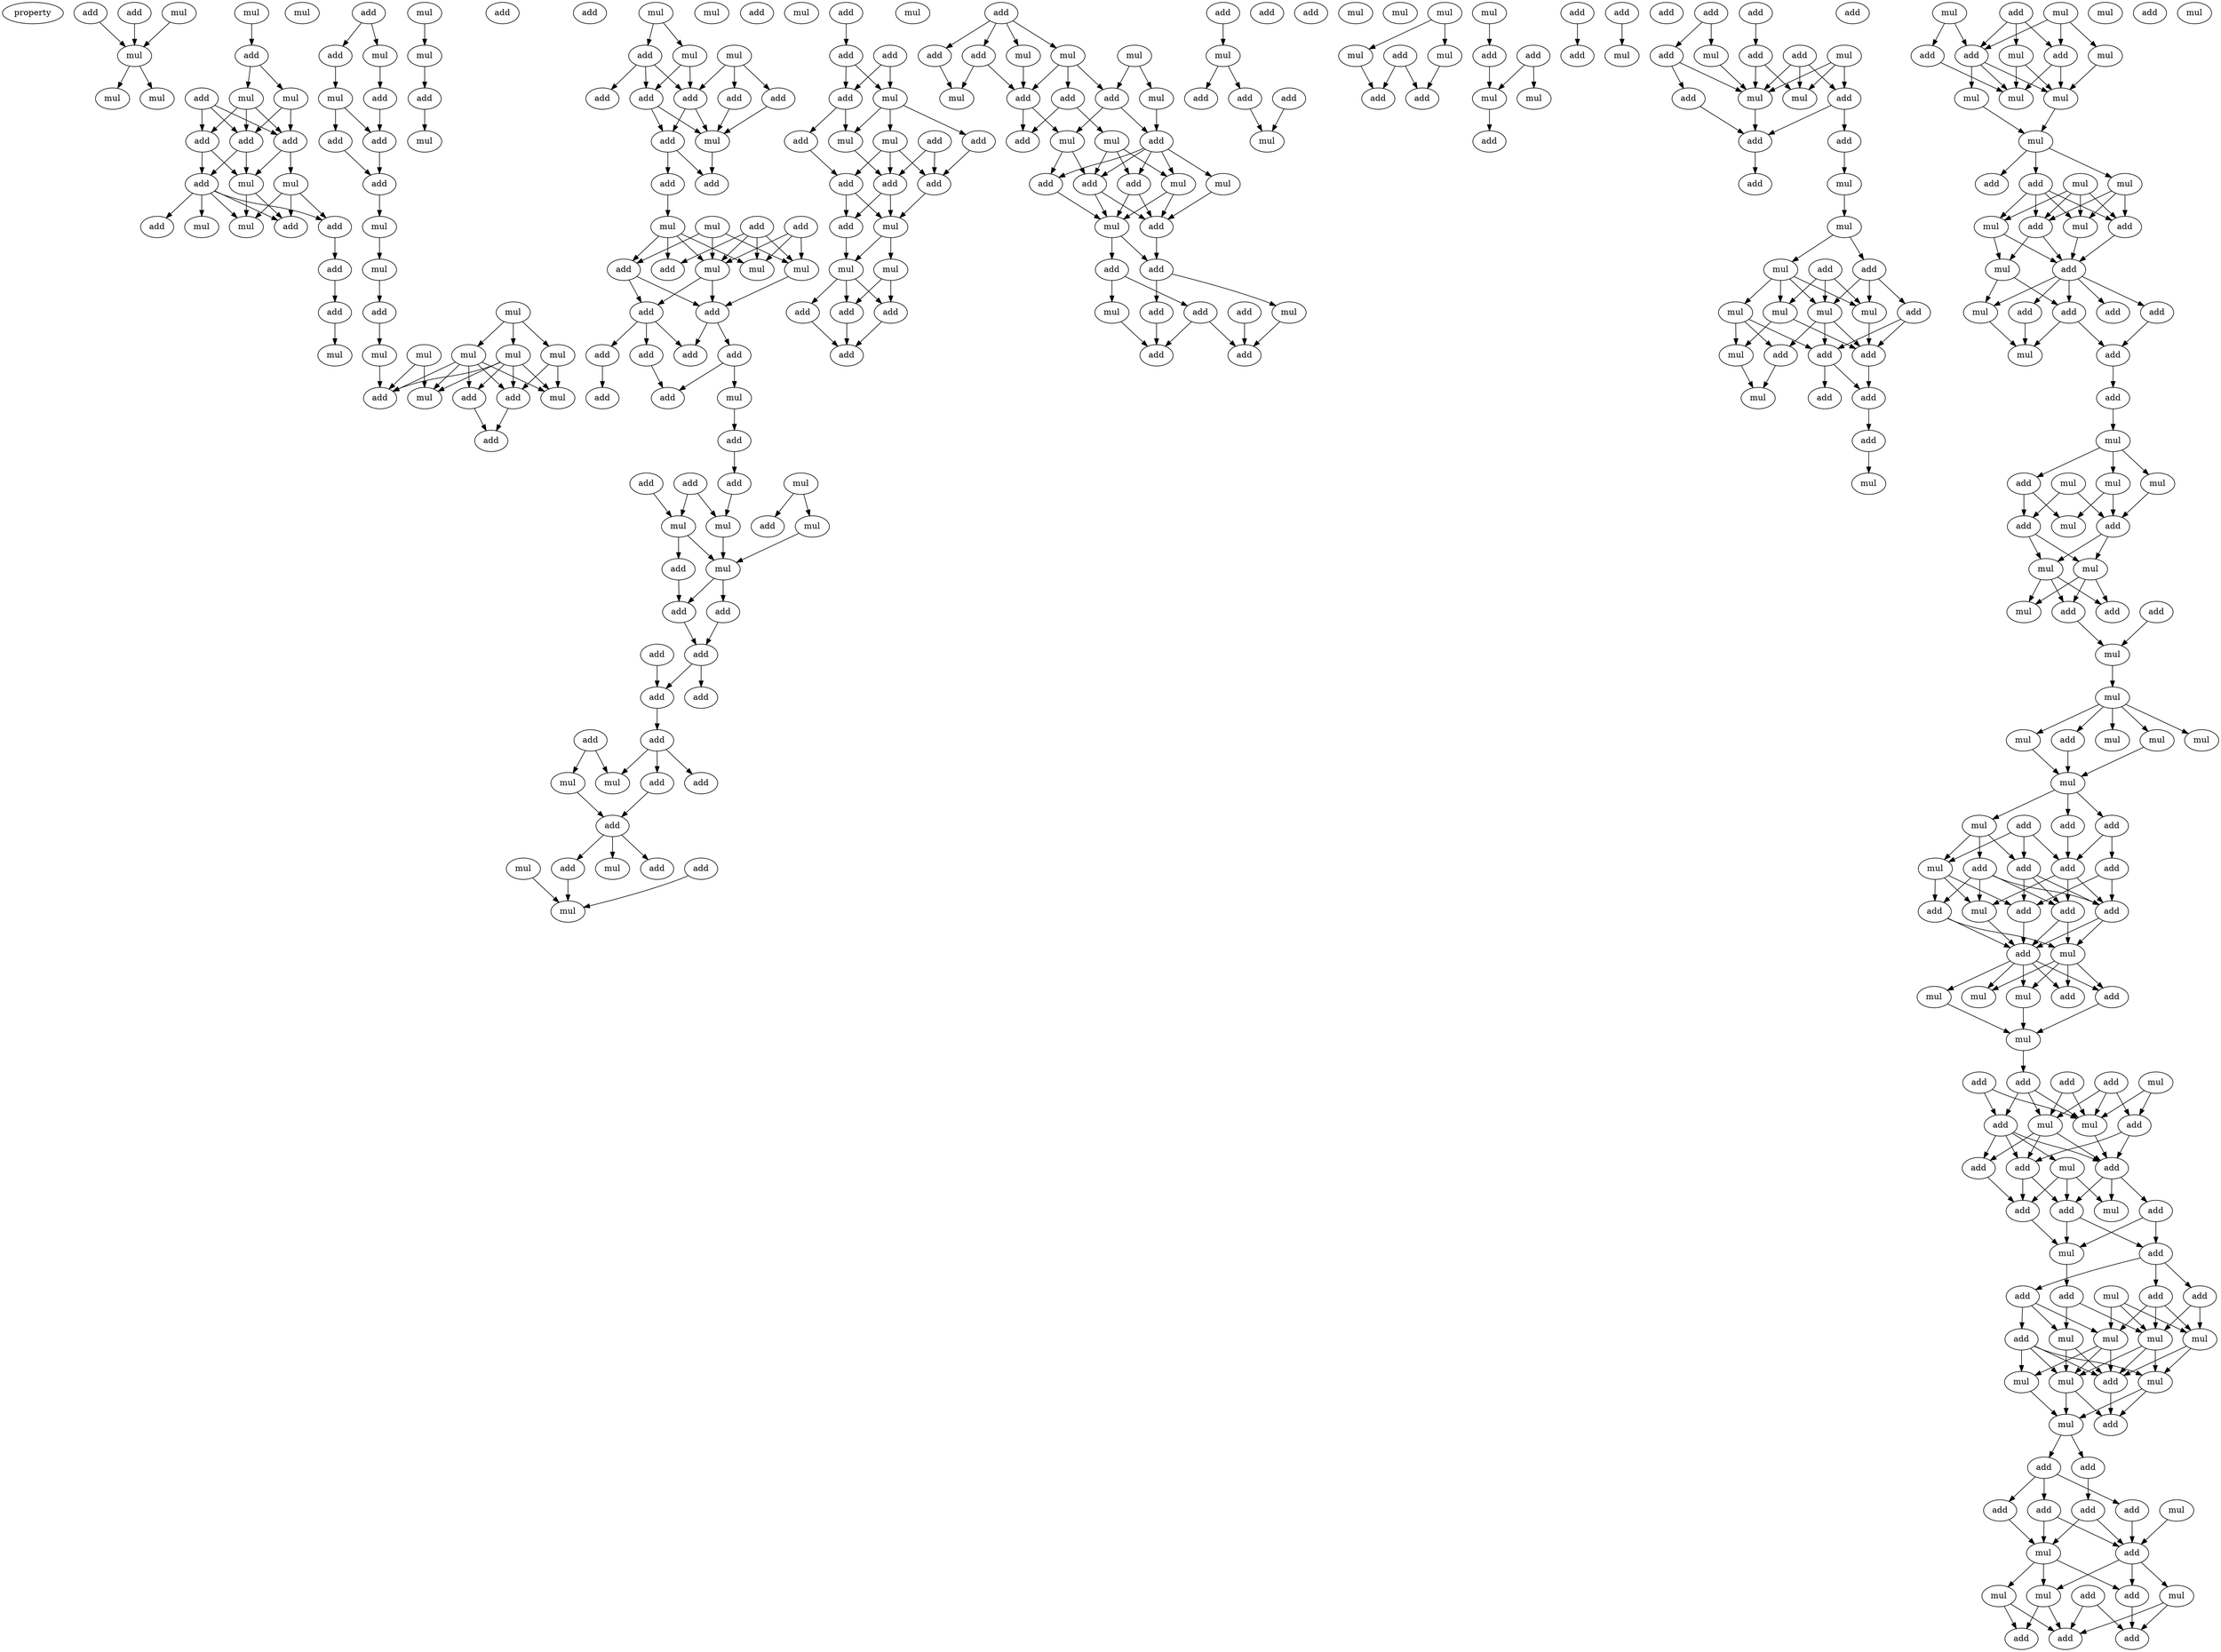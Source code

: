 digraph {
    node [fontcolor=black]
    property [mul=2,lf=1.2]
    0 [ label = add ];
    1 [ label = add ];
    2 [ label = mul ];
    3 [ label = mul ];
    4 [ label = mul ];
    5 [ label = mul ];
    6 [ label = mul ];
    7 [ label = add ];
    8 [ label = add ];
    9 [ label = mul ];
    10 [ label = mul ];
    11 [ label = add ];
    12 [ label = add ];
    13 [ label = add ];
    14 [ label = add ];
    15 [ label = mul ];
    16 [ label = mul ];
    17 [ label = add ];
    18 [ label = mul ];
    19 [ label = add ];
    20 [ label = mul ];
    21 [ label = add ];
    22 [ label = add ];
    23 [ label = add ];
    24 [ label = mul ];
    25 [ label = mul ];
    26 [ label = add ];
    27 [ label = add ];
    28 [ label = mul ];
    29 [ label = mul ];
    30 [ label = add ];
    31 [ label = mul ];
    32 [ label = mul ];
    33 [ label = add ];
    34 [ label = add ];
    35 [ label = add ];
    36 [ label = mul ];
    37 [ label = add ];
    38 [ label = mul ];
    39 [ label = mul ];
    40 [ label = add ];
    41 [ label = mul ];
    42 [ label = add ];
    43 [ label = mul ];
    44 [ label = mul ];
    45 [ label = mul ];
    46 [ label = mul ];
    47 [ label = mul ];
    48 [ label = add ];
    49 [ label = mul ];
    50 [ label = mul ];
    51 [ label = add ];
    52 [ label = add ];
    53 [ label = add ];
    54 [ label = add ];
    55 [ label = mul ];
    56 [ label = mul ];
    57 [ label = add ];
    58 [ label = mul ];
    59 [ label = mul ];
    60 [ label = add ];
    61 [ label = add ];
    62 [ label = add ];
    63 [ label = add ];
    64 [ label = add ];
    65 [ label = add ];
    66 [ label = mul ];
    67 [ label = add ];
    68 [ label = add ];
    69 [ label = add ];
    70 [ label = mul ];
    71 [ label = add ];
    72 [ label = mul ];
    73 [ label = add ];
    74 [ label = mul ];
    75 [ label = mul ];
    76 [ label = add ];
    77 [ label = mul ];
    78 [ label = add ];
    79 [ label = add ];
    80 [ label = add ];
    81 [ label = add ];
    82 [ label = add ];
    83 [ label = add ];
    84 [ label = mul ];
    85 [ label = add ];
    86 [ label = add ];
    87 [ label = add ];
    88 [ label = add ];
    89 [ label = add ];
    90 [ label = mul ];
    91 [ label = add ];
    92 [ label = mul ];
    93 [ label = mul ];
    94 [ label = mul ];
    95 [ label = add ];
    96 [ label = add ];
    97 [ label = mul ];
    98 [ label = add ];
    99 [ label = add ];
    100 [ label = add ];
    101 [ label = mul ];
    102 [ label = add ];
    103 [ label = add ];
    104 [ label = add ];
    105 [ label = add ];
    106 [ label = add ];
    107 [ label = add ];
    108 [ label = add ];
    109 [ label = add ];
    110 [ label = mul ];
    111 [ label = mul ];
    112 [ label = add ];
    113 [ label = add ];
    114 [ label = mul ];
    115 [ label = add ];
    116 [ label = mul ];
    117 [ label = add ];
    118 [ label = mul ];
    119 [ label = add ];
    120 [ label = add ];
    121 [ label = add ];
    122 [ label = mul ];
    123 [ label = add ];
    124 [ label = mul ];
    125 [ label = add ];
    126 [ label = mul ];
    127 [ label = add ];
    128 [ label = add ];
    129 [ label = add ];
    130 [ label = add ];
    131 [ label = add ];
    132 [ label = mul ];
    133 [ label = mul ];
    134 [ label = add ];
    135 [ label = mul ];
    136 [ label = mul ];
    137 [ label = add ];
    138 [ label = add ];
    139 [ label = add ];
    140 [ label = add ];
    141 [ label = add ];
    142 [ label = add ];
    143 [ label = add ];
    144 [ label = mul ];
    145 [ label = mul ];
    146 [ label = mul ];
    147 [ label = add ];
    148 [ label = add ];
    149 [ label = mul ];
    150 [ label = mul ];
    151 [ label = add ];
    152 [ label = mul ];
    153 [ label = mul ];
    154 [ label = add ];
    155 [ label = add ];
    156 [ label = mul ];
    157 [ label = mul ];
    158 [ label = add ];
    159 [ label = add ];
    160 [ label = add ];
    161 [ label = mul ];
    162 [ label = add ];
    163 [ label = add ];
    164 [ label = add ];
    165 [ label = add ];
    166 [ label = mul ];
    167 [ label = add ];
    168 [ label = add ];
    169 [ label = mul ];
    170 [ label = add ];
    171 [ label = add ];
    172 [ label = add ];
    173 [ label = mul ];
    174 [ label = add ];
    175 [ label = add ];
    176 [ label = add ];
    177 [ label = add ];
    178 [ label = add ];
    179 [ label = mul ];
    180 [ label = mul ];
    181 [ label = mul ];
    182 [ label = mul ];
    183 [ label = mul ];
    184 [ label = add ];
    185 [ label = mul ];
    186 [ label = add ];
    187 [ label = mul ];
    188 [ label = add ];
    189 [ label = add ];
    190 [ label = add ];
    191 [ label = mul ];
    192 [ label = mul ];
    193 [ label = add ];
    194 [ label = add ];
    195 [ label = add ];
    196 [ label = mul ];
    197 [ label = add ];
    198 [ label = add ];
    199 [ label = add ];
    200 [ label = add ];
    201 [ label = add ];
    202 [ label = add ];
    203 [ label = mul ];
    204 [ label = add ];
    205 [ label = mul ];
    206 [ label = add ];
    207 [ label = mul ];
    208 [ label = mul ];
    209 [ label = add ];
    210 [ label = add ];
    211 [ label = add ];
    212 [ label = mul ];
    213 [ label = add ];
    214 [ label = add ];
    215 [ label = mul ];
    216 [ label = mul ];
    217 [ label = add ];
    218 [ label = add ];
    219 [ label = mul ];
    220 [ label = add ];
    221 [ label = mul ];
    222 [ label = mul ];
    223 [ label = mul ];
    224 [ label = add ];
    225 [ label = add ];
    226 [ label = add ];
    227 [ label = mul ];
    228 [ label = add ];
    229 [ label = add ];
    230 [ label = mul ];
    231 [ label = add ];
    232 [ label = add ];
    233 [ label = mul ];
    234 [ label = mul ];
    235 [ label = mul ];
    236 [ label = mul ];
    237 [ label = add ];
    238 [ label = add ];
    239 [ label = mul ];
    240 [ label = add ];
    241 [ label = mul ];
    242 [ label = mul ];
    243 [ label = mul ];
    244 [ label = mul ];
    245 [ label = add ];
    246 [ label = mul ];
    247 [ label = add ];
    248 [ label = mul ];
    249 [ label = add ];
    250 [ label = mul ];
    251 [ label = add ];
    252 [ label = mul ];
    253 [ label = add ];
    254 [ label = mul ];
    255 [ label = mul ];
    256 [ label = add ];
    257 [ label = add ];
    258 [ label = add ];
    259 [ label = add ];
    260 [ label = add ];
    261 [ label = mul ];
    262 [ label = add ];
    263 [ label = mul ];
    264 [ label = mul ];
    265 [ label = add ];
    266 [ label = mul ];
    267 [ label = mul ];
    268 [ label = mul ];
    269 [ label = add ];
    270 [ label = add ];
    271 [ label = add ];
    272 [ label = mul ];
    273 [ label = mul ];
    274 [ label = mul ];
    275 [ label = mul ];
    276 [ label = add ];
    277 [ label = add ];
    278 [ label = mul ];
    279 [ label = add ];
    280 [ label = mul ];
    281 [ label = mul ];
    282 [ label = mul ];
    283 [ label = add ];
    284 [ label = mul ];
    285 [ label = mul ];
    286 [ label = mul ];
    287 [ label = mul ];
    288 [ label = add ];
    289 [ label = add ];
    290 [ label = add ];
    291 [ label = mul ];
    292 [ label = add ];
    293 [ label = add ];
    294 [ label = add ];
    295 [ label = mul ];
    296 [ label = add ];
    297 [ label = add ];
    298 [ label = add ];
    299 [ label = add ];
    300 [ label = add ];
    301 [ label = mul ];
    302 [ label = mul ];
    303 [ label = add ];
    304 [ label = add ];
    305 [ label = mul ];
    306 [ label = mul ];
    307 [ label = mul ];
    308 [ label = add ];
    309 [ label = mul ];
    310 [ label = add ];
    311 [ label = mul ];
    312 [ label = add ];
    313 [ label = add ];
    314 [ label = add ];
    315 [ label = mul ];
    316 [ label = add ];
    317 [ label = add ];
    318 [ label = mul ];
    319 [ label = add ];
    320 [ label = add ];
    321 [ label = add ];
    322 [ label = mul ];
    323 [ label = add ];
    324 [ label = add ];
    325 [ label = add ];
    326 [ label = mul ];
    327 [ label = add ];
    328 [ label = mul ];
    329 [ label = add ];
    330 [ label = add ];
    331 [ label = add ];
    332 [ label = add ];
    333 [ label = mul ];
    334 [ label = mul ];
    335 [ label = mul ];
    336 [ label = add ];
    337 [ label = mul ];
    338 [ label = mul ];
    339 [ label = mul ];
    340 [ label = add ];
    341 [ label = mul ];
    342 [ label = mul ];
    343 [ label = mul ];
    344 [ label = add ];
    345 [ label = add ];
    346 [ label = add ];
    347 [ label = add ];
    348 [ label = add ];
    349 [ label = mul ];
    350 [ label = add ];
    351 [ label = add ];
    352 [ label = mul ];
    353 [ label = add ];
    354 [ label = add ];
    355 [ label = mul ];
    356 [ label = add ];
    357 [ label = mul ];
    358 [ label = mul ];
    359 [ label = add ];
    360 [ label = add ];
    361 [ label = add ];
    0 -> 3 [ name = 0 ];
    1 -> 3 [ name = 1 ];
    2 -> 3 [ name = 2 ];
    3 -> 4 [ name = 3 ];
    3 -> 6 [ name = 4 ];
    5 -> 7 [ name = 5 ];
    7 -> 9 [ name = 6 ];
    7 -> 10 [ name = 7 ];
    8 -> 11 [ name = 8 ];
    8 -> 12 [ name = 9 ];
    8 -> 13 [ name = 10 ];
    9 -> 11 [ name = 11 ];
    9 -> 12 [ name = 12 ];
    10 -> 11 [ name = 13 ];
    10 -> 12 [ name = 14 ];
    10 -> 13 [ name = 15 ];
    11 -> 15 [ name = 16 ];
    11 -> 16 [ name = 17 ];
    12 -> 14 [ name = 18 ];
    12 -> 16 [ name = 19 ];
    13 -> 14 [ name = 20 ];
    13 -> 16 [ name = 21 ];
    14 -> 17 [ name = 22 ];
    14 -> 18 [ name = 23 ];
    14 -> 19 [ name = 24 ];
    14 -> 20 [ name = 25 ];
    14 -> 21 [ name = 26 ];
    15 -> 17 [ name = 27 ];
    15 -> 20 [ name = 28 ];
    15 -> 21 [ name = 29 ];
    16 -> 20 [ name = 30 ];
    16 -> 21 [ name = 31 ];
    17 -> 22 [ name = 32 ];
    22 -> 23 [ name = 33 ];
    23 -> 25 [ name = 34 ];
    26 -> 27 [ name = 35 ];
    26 -> 28 [ name = 36 ];
    27 -> 31 [ name = 37 ];
    28 -> 30 [ name = 38 ];
    29 -> 32 [ name = 39 ];
    30 -> 35 [ name = 40 ];
    31 -> 33 [ name = 41 ];
    31 -> 35 [ name = 42 ];
    32 -> 34 [ name = 43 ];
    33 -> 37 [ name = 44 ];
    34 -> 36 [ name = 45 ];
    35 -> 37 [ name = 46 ];
    37 -> 38 [ name = 47 ];
    38 -> 39 [ name = 48 ];
    39 -> 42 [ name = 49 ];
    41 -> 43 [ name = 50 ];
    41 -> 44 [ name = 51 ];
    41 -> 46 [ name = 52 ];
    42 -> 47 [ name = 53 ];
    43 -> 50 [ name = 54 ];
    43 -> 52 [ name = 55 ];
    44 -> 48 [ name = 56 ];
    44 -> 49 [ name = 57 ];
    44 -> 50 [ name = 58 ];
    44 -> 51 [ name = 59 ];
    44 -> 52 [ name = 60 ];
    45 -> 49 [ name = 61 ];
    45 -> 51 [ name = 62 ];
    46 -> 48 [ name = 63 ];
    46 -> 49 [ name = 64 ];
    46 -> 50 [ name = 65 ];
    46 -> 51 [ name = 66 ];
    46 -> 52 [ name = 67 ];
    47 -> 51 [ name = 68 ];
    48 -> 54 [ name = 69 ];
    52 -> 54 [ name = 70 ];
    55 -> 57 [ name = 71 ];
    55 -> 58 [ name = 72 ];
    57 -> 61 [ name = 73 ];
    57 -> 63 [ name = 74 ];
    57 -> 64 [ name = 75 ];
    58 -> 61 [ name = 76 ];
    58 -> 64 [ name = 77 ];
    59 -> 60 [ name = 78 ];
    59 -> 61 [ name = 79 ];
    59 -> 62 [ name = 80 ];
    60 -> 66 [ name = 81 ];
    61 -> 65 [ name = 82 ];
    61 -> 66 [ name = 83 ];
    62 -> 66 [ name = 84 ];
    64 -> 65 [ name = 85 ];
    64 -> 66 [ name = 86 ];
    65 -> 67 [ name = 87 ];
    65 -> 68 [ name = 88 ];
    66 -> 68 [ name = 89 ];
    67 -> 72 [ name = 90 ];
    69 -> 74 [ name = 91 ];
    69 -> 75 [ name = 92 ];
    69 -> 77 [ name = 93 ];
    70 -> 73 [ name = 94 ];
    70 -> 75 [ name = 95 ];
    70 -> 77 [ name = 96 ];
    71 -> 74 [ name = 97 ];
    71 -> 75 [ name = 98 ];
    71 -> 76 [ name = 99 ];
    71 -> 77 [ name = 100 ];
    72 -> 73 [ name = 101 ];
    72 -> 74 [ name = 102 ];
    72 -> 75 [ name = 103 ];
    72 -> 76 [ name = 104 ];
    73 -> 78 [ name = 105 ];
    73 -> 79 [ name = 106 ];
    75 -> 78 [ name = 107 ];
    75 -> 79 [ name = 108 ];
    77 -> 78 [ name = 109 ];
    78 -> 80 [ name = 110 ];
    78 -> 81 [ name = 111 ];
    79 -> 80 [ name = 112 ];
    79 -> 82 [ name = 113 ];
    79 -> 83 [ name = 114 ];
    81 -> 84 [ name = 115 ];
    81 -> 85 [ name = 116 ];
    82 -> 85 [ name = 117 ];
    83 -> 86 [ name = 118 ];
    84 -> 87 [ name = 119 ];
    87 -> 88 [ name = 120 ];
    88 -> 93 [ name = 121 ];
    89 -> 94 [ name = 122 ];
    90 -> 92 [ name = 123 ];
    90 -> 95 [ name = 124 ];
    91 -> 93 [ name = 125 ];
    91 -> 94 [ name = 126 ];
    92 -> 97 [ name = 127 ];
    93 -> 97 [ name = 128 ];
    94 -> 96 [ name = 129 ];
    94 -> 97 [ name = 130 ];
    96 -> 99 [ name = 131 ];
    97 -> 99 [ name = 132 ];
    97 -> 100 [ name = 133 ];
    99 -> 102 [ name = 134 ];
    100 -> 102 [ name = 135 ];
    102 -> 104 [ name = 136 ];
    102 -> 105 [ name = 137 ];
    103 -> 104 [ name = 138 ];
    104 -> 106 [ name = 139 ];
    106 -> 108 [ name = 140 ];
    106 -> 109 [ name = 141 ];
    106 -> 111 [ name = 142 ];
    107 -> 110 [ name = 143 ];
    107 -> 111 [ name = 144 ];
    108 -> 112 [ name = 145 ];
    110 -> 112 [ name = 146 ];
    112 -> 114 [ name = 147 ];
    112 -> 115 [ name = 148 ];
    112 -> 117 [ name = 149 ];
    113 -> 118 [ name = 150 ];
    116 -> 118 [ name = 151 ];
    117 -> 118 [ name = 152 ];
    119 -> 121 [ name = 153 ];
    120 -> 122 [ name = 154 ];
    120 -> 123 [ name = 155 ];
    121 -> 122 [ name = 156 ];
    121 -> 123 [ name = 157 ];
    122 -> 124 [ name = 158 ];
    122 -> 125 [ name = 159 ];
    122 -> 126 [ name = 160 ];
    123 -> 126 [ name = 161 ];
    123 -> 127 [ name = 162 ];
    124 -> 129 [ name = 163 ];
    124 -> 130 [ name = 164 ];
    124 -> 131 [ name = 165 ];
    125 -> 131 [ name = 166 ];
    126 -> 129 [ name = 167 ];
    127 -> 130 [ name = 168 ];
    128 -> 129 [ name = 169 ];
    128 -> 131 [ name = 170 ];
    129 -> 132 [ name = 171 ];
    129 -> 134 [ name = 172 ];
    130 -> 132 [ name = 173 ];
    130 -> 134 [ name = 174 ];
    131 -> 132 [ name = 175 ];
    132 -> 135 [ name = 176 ];
    132 -> 136 [ name = 177 ];
    134 -> 135 [ name = 178 ];
    135 -> 137 [ name = 179 ];
    135 -> 138 [ name = 180 ];
    135 -> 139 [ name = 181 ];
    136 -> 137 [ name = 182 ];
    136 -> 139 [ name = 183 ];
    137 -> 140 [ name = 184 ];
    138 -> 140 [ name = 185 ];
    139 -> 140 [ name = 186 ];
    141 -> 142 [ name = 187 ];
    141 -> 143 [ name = 188 ];
    141 -> 144 [ name = 189 ];
    141 -> 145 [ name = 190 ];
    142 -> 149 [ name = 191 ];
    143 -> 148 [ name = 192 ];
    143 -> 149 [ name = 193 ];
    144 -> 148 [ name = 194 ];
    145 -> 147 [ name = 195 ];
    145 -> 148 [ name = 196 ];
    145 -> 151 [ name = 197 ];
    146 -> 147 [ name = 198 ];
    146 -> 150 [ name = 199 ];
    147 -> 153 [ name = 200 ];
    147 -> 155 [ name = 201 ];
    148 -> 153 [ name = 202 ];
    148 -> 154 [ name = 203 ];
    150 -> 155 [ name = 204 ];
    151 -> 152 [ name = 205 ];
    151 -> 154 [ name = 206 ];
    152 -> 156 [ name = 207 ];
    152 -> 158 [ name = 208 ];
    152 -> 159 [ name = 209 ];
    153 -> 159 [ name = 210 ];
    153 -> 160 [ name = 211 ];
    155 -> 156 [ name = 212 ];
    155 -> 157 [ name = 213 ];
    155 -> 158 [ name = 214 ];
    155 -> 159 [ name = 215 ];
    155 -> 160 [ name = 216 ];
    156 -> 161 [ name = 217 ];
    156 -> 162 [ name = 218 ];
    157 -> 162 [ name = 219 ];
    158 -> 161 [ name = 220 ];
    158 -> 162 [ name = 221 ];
    159 -> 161 [ name = 222 ];
    159 -> 162 [ name = 223 ];
    160 -> 161 [ name = 224 ];
    161 -> 163 [ name = 225 ];
    161 -> 164 [ name = 226 ];
    162 -> 164 [ name = 227 ];
    163 -> 166 [ name = 228 ];
    163 -> 168 [ name = 229 ];
    164 -> 165 [ name = 230 ];
    164 -> 169 [ name = 231 ];
    165 -> 171 [ name = 232 ];
    166 -> 171 [ name = 233 ];
    167 -> 170 [ name = 234 ];
    168 -> 170 [ name = 235 ];
    168 -> 171 [ name = 236 ];
    169 -> 170 [ name = 237 ];
    172 -> 173 [ name = 238 ];
    173 -> 174 [ name = 239 ];
    173 -> 175 [ name = 240 ];
    175 -> 179 [ name = 241 ];
    178 -> 179 [ name = 242 ];
    182 -> 183 [ name = 243 ];
    182 -> 185 [ name = 244 ];
    183 -> 186 [ name = 245 ];
    184 -> 186 [ name = 246 ];
    184 -> 188 [ name = 247 ];
    185 -> 188 [ name = 248 ];
    187 -> 189 [ name = 249 ];
    189 -> 191 [ name = 250 ];
    190 -> 191 [ name = 251 ];
    190 -> 192 [ name = 252 ];
    191 -> 193 [ name = 253 ];
    194 -> 197 [ name = 254 ];
    195 -> 196 [ name = 255 ];
    199 -> 202 [ name = 256 ];
    199 -> 203 [ name = 257 ];
    200 -> 201 [ name = 258 ];
    201 -> 207 [ name = 259 ];
    201 -> 208 [ name = 260 ];
    202 -> 206 [ name = 261 ];
    202 -> 207 [ name = 262 ];
    203 -> 207 [ name = 263 ];
    204 -> 207 [ name = 264 ];
    204 -> 208 [ name = 265 ];
    204 -> 209 [ name = 266 ];
    205 -> 207 [ name = 267 ];
    205 -> 208 [ name = 268 ];
    205 -> 209 [ name = 269 ];
    206 -> 211 [ name = 270 ];
    207 -> 211 [ name = 271 ];
    209 -> 210 [ name = 272 ];
    209 -> 211 [ name = 273 ];
    210 -> 212 [ name = 274 ];
    211 -> 214 [ name = 275 ];
    212 -> 215 [ name = 276 ];
    215 -> 216 [ name = 277 ];
    215 -> 217 [ name = 278 ];
    216 -> 219 [ name = 279 ];
    216 -> 221 [ name = 280 ];
    216 -> 222 [ name = 281 ];
    216 -> 223 [ name = 282 ];
    217 -> 219 [ name = 283 ];
    217 -> 220 [ name = 284 ];
    217 -> 223 [ name = 285 ];
    218 -> 219 [ name = 286 ];
    218 -> 221 [ name = 287 ];
    218 -> 223 [ name = 288 ];
    219 -> 224 [ name = 289 ];
    219 -> 225 [ name = 290 ];
    219 -> 226 [ name = 291 ];
    220 -> 224 [ name = 292 ];
    220 -> 225 [ name = 293 ];
    221 -> 224 [ name = 294 ];
    221 -> 227 [ name = 295 ];
    222 -> 225 [ name = 296 ];
    222 -> 226 [ name = 297 ];
    222 -> 227 [ name = 298 ];
    223 -> 224 [ name = 299 ];
    224 -> 229 [ name = 300 ];
    225 -> 228 [ name = 301 ];
    225 -> 229 [ name = 302 ];
    226 -> 230 [ name = 303 ];
    227 -> 230 [ name = 304 ];
    229 -> 231 [ name = 305 ];
    231 -> 233 [ name = 306 ];
    232 -> 237 [ name = 307 ];
    232 -> 239 [ name = 308 ];
    232 -> 240 [ name = 309 ];
    234 -> 236 [ name = 310 ];
    234 -> 237 [ name = 311 ];
    234 -> 240 [ name = 312 ];
    235 -> 238 [ name = 313 ];
    235 -> 240 [ name = 314 ];
    236 -> 241 [ name = 315 ];
    237 -> 241 [ name = 316 ];
    237 -> 242 [ name = 317 ];
    238 -> 242 [ name = 318 ];
    239 -> 241 [ name = 319 ];
    239 -> 242 [ name = 320 ];
    240 -> 241 [ name = 321 ];
    240 -> 242 [ name = 322 ];
    240 -> 243 [ name = 323 ];
    241 -> 244 [ name = 324 ];
    243 -> 244 [ name = 325 ];
    244 -> 245 [ name = 326 ];
    244 -> 246 [ name = 327 ];
    244 -> 247 [ name = 328 ];
    246 -> 249 [ name = 329 ];
    246 -> 251 [ name = 330 ];
    246 -> 252 [ name = 331 ];
    247 -> 249 [ name = 332 ];
    247 -> 250 [ name = 333 ];
    247 -> 251 [ name = 334 ];
    247 -> 252 [ name = 335 ];
    248 -> 249 [ name = 336 ];
    248 -> 250 [ name = 337 ];
    248 -> 251 [ name = 338 ];
    248 -> 252 [ name = 339 ];
    249 -> 253 [ name = 340 ];
    249 -> 254 [ name = 341 ];
    250 -> 253 [ name = 342 ];
    250 -> 254 [ name = 343 ];
    251 -> 253 [ name = 344 ];
    252 -> 253 [ name = 345 ];
    253 -> 255 [ name = 346 ];
    253 -> 256 [ name = 347 ];
    253 -> 257 [ name = 348 ];
    253 -> 258 [ name = 349 ];
    253 -> 259 [ name = 350 ];
    254 -> 255 [ name = 351 ];
    254 -> 256 [ name = 352 ];
    255 -> 261 [ name = 353 ];
    256 -> 260 [ name = 354 ];
    256 -> 261 [ name = 355 ];
    257 -> 261 [ name = 356 ];
    259 -> 260 [ name = 357 ];
    260 -> 262 [ name = 358 ];
    262 -> 264 [ name = 359 ];
    264 -> 265 [ name = 360 ];
    264 -> 266 [ name = 361 ];
    264 -> 268 [ name = 362 ];
    265 -> 270 [ name = 363 ];
    265 -> 272 [ name = 364 ];
    266 -> 271 [ name = 365 ];
    267 -> 270 [ name = 366 ];
    267 -> 271 [ name = 367 ];
    268 -> 271 [ name = 368 ];
    268 -> 272 [ name = 369 ];
    270 -> 273 [ name = 370 ];
    270 -> 274 [ name = 371 ];
    271 -> 273 [ name = 372 ];
    271 -> 274 [ name = 373 ];
    273 -> 275 [ name = 374 ];
    273 -> 276 [ name = 375 ];
    273 -> 279 [ name = 376 ];
    274 -> 275 [ name = 377 ];
    274 -> 276 [ name = 378 ];
    274 -> 279 [ name = 379 ];
    276 -> 280 [ name = 380 ];
    277 -> 280 [ name = 381 ];
    280 -> 281 [ name = 382 ];
    281 -> 282 [ name = 383 ];
    281 -> 283 [ name = 384 ];
    281 -> 284 [ name = 385 ];
    281 -> 285 [ name = 386 ];
    281 -> 286 [ name = 387 ];
    282 -> 287 [ name = 388 ];
    283 -> 287 [ name = 389 ];
    285 -> 287 [ name = 390 ];
    287 -> 289 [ name = 391 ];
    287 -> 290 [ name = 392 ];
    287 -> 291 [ name = 393 ];
    288 -> 292 [ name = 394 ];
    288 -> 293 [ name = 395 ];
    288 -> 295 [ name = 396 ];
    289 -> 292 [ name = 397 ];
    289 -> 294 [ name = 398 ];
    290 -> 292 [ name = 399 ];
    291 -> 293 [ name = 400 ];
    291 -> 295 [ name = 401 ];
    291 -> 296 [ name = 402 ];
    292 -> 297 [ name = 403 ];
    292 -> 299 [ name = 404 ];
    292 -> 301 [ name = 405 ];
    293 -> 297 [ name = 406 ];
    293 -> 299 [ name = 407 ];
    293 -> 300 [ name = 408 ];
    294 -> 297 [ name = 409 ];
    294 -> 300 [ name = 410 ];
    295 -> 298 [ name = 411 ];
    295 -> 300 [ name = 412 ];
    295 -> 301 [ name = 413 ];
    296 -> 297 [ name = 414 ];
    296 -> 298 [ name = 415 ];
    296 -> 299 [ name = 416 ];
    296 -> 301 [ name = 417 ];
    297 -> 302 [ name = 418 ];
    297 -> 303 [ name = 419 ];
    298 -> 302 [ name = 420 ];
    298 -> 303 [ name = 421 ];
    299 -> 302 [ name = 422 ];
    299 -> 303 [ name = 423 ];
    300 -> 303 [ name = 424 ];
    301 -> 303 [ name = 425 ];
    302 -> 304 [ name = 426 ];
    302 -> 306 [ name = 427 ];
    302 -> 307 [ name = 428 ];
    302 -> 308 [ name = 429 ];
    303 -> 304 [ name = 430 ];
    303 -> 305 [ name = 431 ];
    303 -> 306 [ name = 432 ];
    303 -> 307 [ name = 433 ];
    303 -> 308 [ name = 434 ];
    304 -> 309 [ name = 435 ];
    305 -> 309 [ name = 436 ];
    306 -> 309 [ name = 437 ];
    309 -> 314 [ name = 438 ];
    310 -> 315 [ name = 439 ];
    310 -> 316 [ name = 440 ];
    310 -> 318 [ name = 441 ];
    311 -> 316 [ name = 442 ];
    311 -> 318 [ name = 443 ];
    312 -> 317 [ name = 444 ];
    312 -> 318 [ name = 445 ];
    313 -> 315 [ name = 446 ];
    313 -> 318 [ name = 447 ];
    314 -> 315 [ name = 448 ];
    314 -> 317 [ name = 449 ];
    314 -> 318 [ name = 450 ];
    315 -> 319 [ name = 451 ];
    315 -> 320 [ name = 452 ];
    315 -> 321 [ name = 453 ];
    316 -> 319 [ name = 454 ];
    316 -> 321 [ name = 455 ];
    317 -> 319 [ name = 456 ];
    317 -> 320 [ name = 457 ];
    317 -> 321 [ name = 458 ];
    317 -> 322 [ name = 459 ];
    318 -> 321 [ name = 460 ];
    319 -> 324 [ name = 461 ];
    319 -> 325 [ name = 462 ];
    320 -> 324 [ name = 463 ];
    321 -> 323 [ name = 464 ];
    321 -> 325 [ name = 465 ];
    321 -> 326 [ name = 466 ];
    322 -> 324 [ name = 467 ];
    322 -> 325 [ name = 468 ];
    322 -> 326 [ name = 469 ];
    323 -> 327 [ name = 470 ];
    323 -> 328 [ name = 471 ];
    324 -> 328 [ name = 472 ];
    325 -> 327 [ name = 473 ];
    325 -> 328 [ name = 474 ];
    327 -> 329 [ name = 475 ];
    327 -> 330 [ name = 476 ];
    327 -> 331 [ name = 477 ];
    328 -> 332 [ name = 478 ];
    329 -> 334 [ name = 479 ];
    329 -> 335 [ name = 480 ];
    329 -> 338 [ name = 481 ];
    330 -> 334 [ name = 482 ];
    330 -> 336 [ name = 483 ];
    330 -> 337 [ name = 484 ];
    331 -> 335 [ name = 485 ];
    331 -> 338 [ name = 486 ];
    332 -> 335 [ name = 487 ];
    332 -> 337 [ name = 488 ];
    333 -> 334 [ name = 489 ];
    333 -> 335 [ name = 490 ];
    333 -> 338 [ name = 491 ];
    334 -> 339 [ name = 492 ];
    334 -> 340 [ name = 493 ];
    334 -> 341 [ name = 494 ];
    335 -> 340 [ name = 495 ];
    335 -> 341 [ name = 496 ];
    335 -> 342 [ name = 497 ];
    336 -> 339 [ name = 498 ];
    336 -> 340 [ name = 499 ];
    336 -> 341 [ name = 500 ];
    336 -> 342 [ name = 501 ];
    337 -> 340 [ name = 502 ];
    337 -> 341 [ name = 503 ];
    338 -> 340 [ name = 504 ];
    338 -> 342 [ name = 505 ];
    339 -> 343 [ name = 506 ];
    340 -> 344 [ name = 507 ];
    341 -> 343 [ name = 508 ];
    341 -> 344 [ name = 509 ];
    342 -> 343 [ name = 510 ];
    342 -> 344 [ name = 511 ];
    343 -> 345 [ name = 512 ];
    343 -> 346 [ name = 513 ];
    345 -> 350 [ name = 514 ];
    346 -> 347 [ name = 515 ];
    346 -> 348 [ name = 516 ];
    346 -> 351 [ name = 517 ];
    347 -> 352 [ name = 518 ];
    348 -> 352 [ name = 519 ];
    348 -> 353 [ name = 520 ];
    349 -> 353 [ name = 521 ];
    350 -> 352 [ name = 522 ];
    350 -> 353 [ name = 523 ];
    351 -> 353 [ name = 524 ];
    352 -> 355 [ name = 525 ];
    352 -> 356 [ name = 526 ];
    352 -> 358 [ name = 527 ];
    353 -> 356 [ name = 528 ];
    353 -> 357 [ name = 529 ];
    353 -> 358 [ name = 530 ];
    354 -> 360 [ name = 531 ];
    354 -> 361 [ name = 532 ];
    355 -> 359 [ name = 533 ];
    355 -> 360 [ name = 534 ];
    356 -> 361 [ name = 535 ];
    357 -> 360 [ name = 536 ];
    357 -> 361 [ name = 537 ];
    358 -> 359 [ name = 538 ];
    358 -> 360 [ name = 539 ];
}
